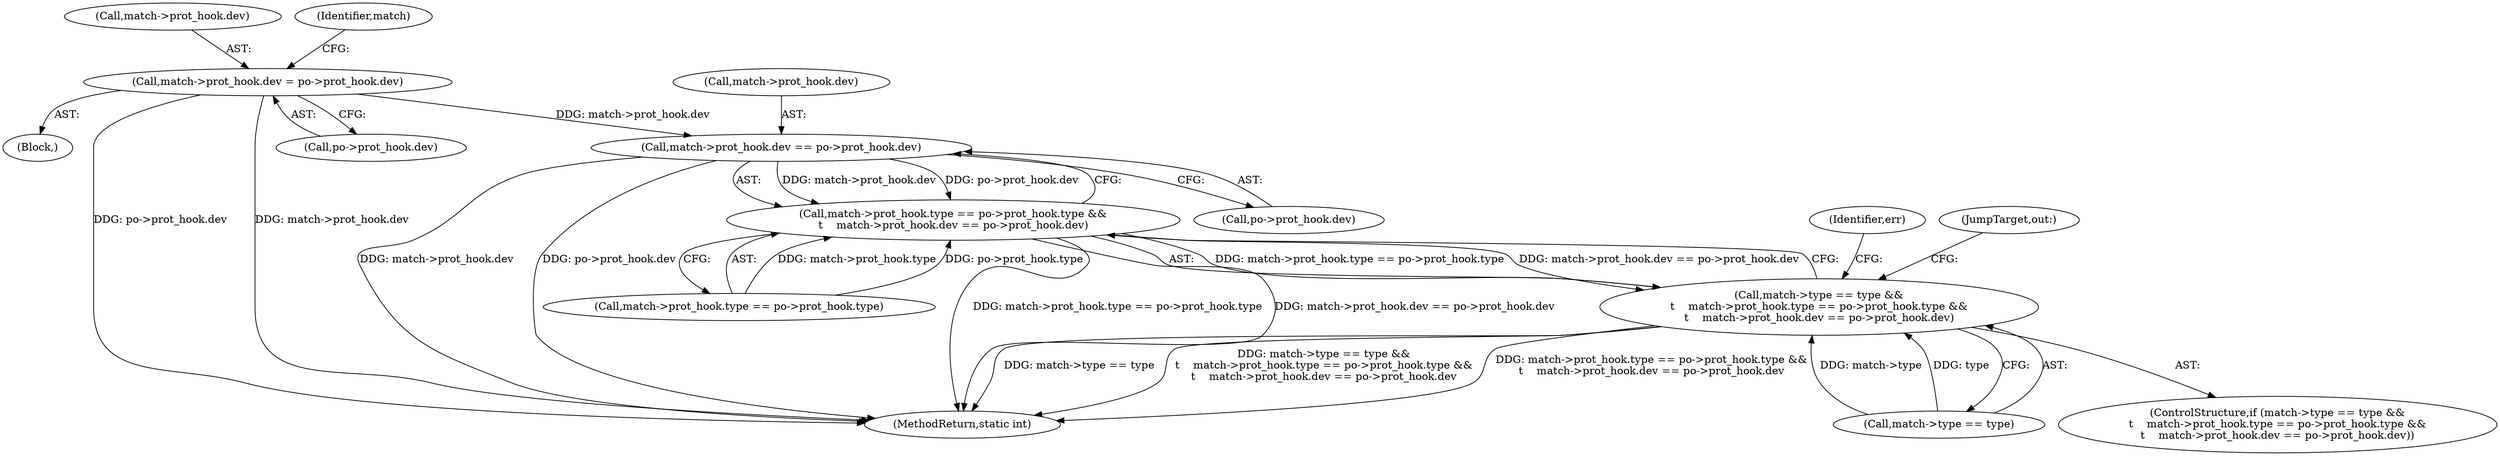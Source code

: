 digraph "0_linux_d199fab63c11998a602205f7ee7ff7c05c97164b@pointer" {
"1000395" [label="(Call,match->prot_hook.dev == po->prot_hook.dev)"];
"1000328" [label="(Call,match->prot_hook.dev = po->prot_hook.dev)"];
"1000383" [label="(Call,match->prot_hook.type == po->prot_hook.type &&\n\t    match->prot_hook.dev == po->prot_hook.dev)"];
"1000377" [label="(Call,match->type == type &&\n\t    match->prot_hook.type == po->prot_hook.type &&\n\t    match->prot_hook.dev == po->prot_hook.dev)"];
"1000383" [label="(Call,match->prot_hook.type == po->prot_hook.type &&\n\t    match->prot_hook.dev == po->prot_hook.dev)"];
"1000261" [label="(Block,)"];
"1000377" [label="(Call,match->type == type &&\n\t    match->prot_hook.type == po->prot_hook.type &&\n\t    match->prot_hook.dev == po->prot_hook.dev)"];
"1000408" [label="(Identifier,err)"];
"1000459" [label="(MethodReturn,static int)"];
"1000396" [label="(Call,match->prot_hook.dev)"];
"1000329" [label="(Call,match->prot_hook.dev)"];
"1000342" [label="(Identifier,match)"];
"1000378" [label="(Call,match->type == type)"];
"1000441" [label="(JumpTarget,out:)"];
"1000384" [label="(Call,match->prot_hook.type == po->prot_hook.type)"];
"1000401" [label="(Call,po->prot_hook.dev)"];
"1000334" [label="(Call,po->prot_hook.dev)"];
"1000328" [label="(Call,match->prot_hook.dev = po->prot_hook.dev)"];
"1000395" [label="(Call,match->prot_hook.dev == po->prot_hook.dev)"];
"1000376" [label="(ControlStructure,if (match->type == type &&\n\t    match->prot_hook.type == po->prot_hook.type &&\n\t    match->prot_hook.dev == po->prot_hook.dev))"];
"1000395" -> "1000383"  [label="AST: "];
"1000395" -> "1000401"  [label="CFG: "];
"1000396" -> "1000395"  [label="AST: "];
"1000401" -> "1000395"  [label="AST: "];
"1000383" -> "1000395"  [label="CFG: "];
"1000395" -> "1000459"  [label="DDG: match->prot_hook.dev"];
"1000395" -> "1000459"  [label="DDG: po->prot_hook.dev"];
"1000395" -> "1000383"  [label="DDG: match->prot_hook.dev"];
"1000395" -> "1000383"  [label="DDG: po->prot_hook.dev"];
"1000328" -> "1000395"  [label="DDG: match->prot_hook.dev"];
"1000328" -> "1000261"  [label="AST: "];
"1000328" -> "1000334"  [label="CFG: "];
"1000329" -> "1000328"  [label="AST: "];
"1000334" -> "1000328"  [label="AST: "];
"1000342" -> "1000328"  [label="CFG: "];
"1000328" -> "1000459"  [label="DDG: po->prot_hook.dev"];
"1000328" -> "1000459"  [label="DDG: match->prot_hook.dev"];
"1000383" -> "1000377"  [label="AST: "];
"1000383" -> "1000384"  [label="CFG: "];
"1000384" -> "1000383"  [label="AST: "];
"1000377" -> "1000383"  [label="CFG: "];
"1000383" -> "1000459"  [label="DDG: match->prot_hook.type == po->prot_hook.type"];
"1000383" -> "1000459"  [label="DDG: match->prot_hook.dev == po->prot_hook.dev"];
"1000383" -> "1000377"  [label="DDG: match->prot_hook.type == po->prot_hook.type"];
"1000383" -> "1000377"  [label="DDG: match->prot_hook.dev == po->prot_hook.dev"];
"1000384" -> "1000383"  [label="DDG: match->prot_hook.type"];
"1000384" -> "1000383"  [label="DDG: po->prot_hook.type"];
"1000377" -> "1000376"  [label="AST: "];
"1000377" -> "1000378"  [label="CFG: "];
"1000378" -> "1000377"  [label="AST: "];
"1000408" -> "1000377"  [label="CFG: "];
"1000441" -> "1000377"  [label="CFG: "];
"1000377" -> "1000459"  [label="DDG: match->type == type &&\n\t    match->prot_hook.type == po->prot_hook.type &&\n\t    match->prot_hook.dev == po->prot_hook.dev"];
"1000377" -> "1000459"  [label="DDG: match->prot_hook.type == po->prot_hook.type &&\n\t    match->prot_hook.dev == po->prot_hook.dev"];
"1000377" -> "1000459"  [label="DDG: match->type == type"];
"1000378" -> "1000377"  [label="DDG: match->type"];
"1000378" -> "1000377"  [label="DDG: type"];
}
